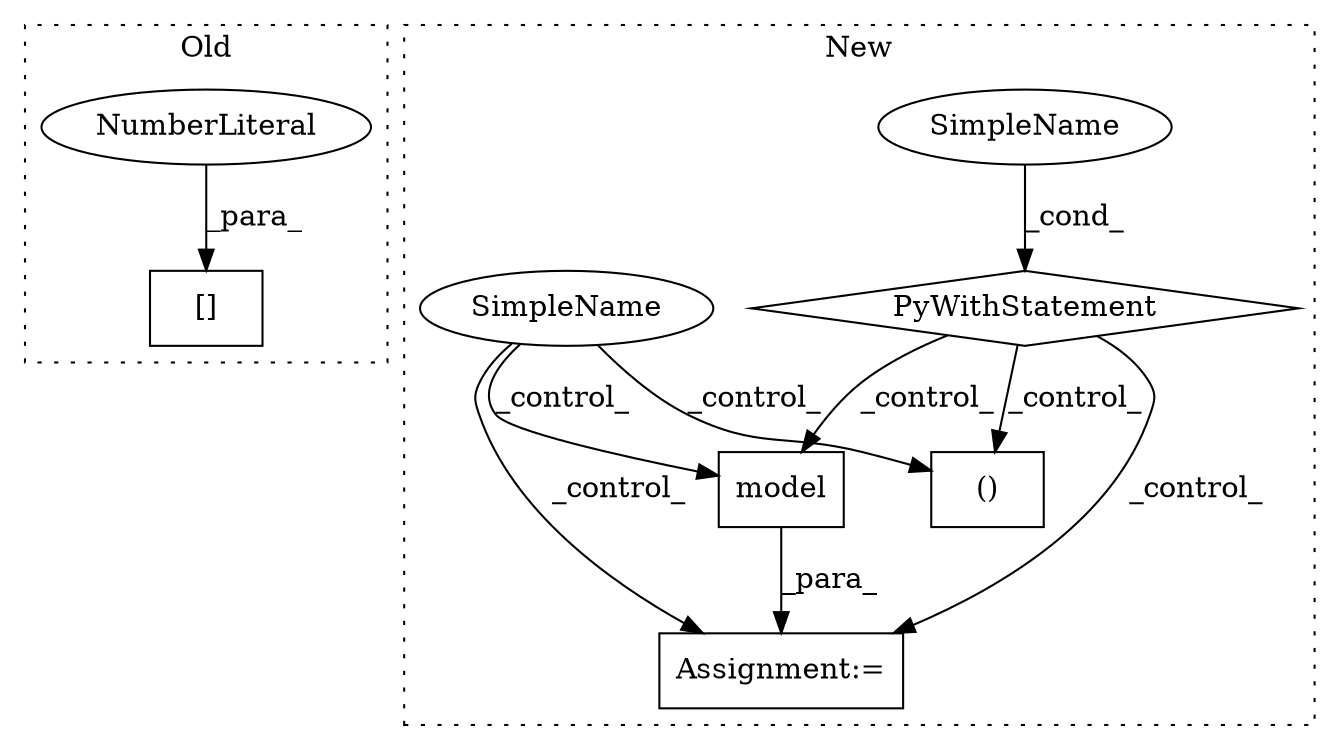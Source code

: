 digraph G {
subgraph cluster0 {
1 [label="[]" a="2" s="13776,13779" l="2,1" shape="box"];
4 [label="NumberLiteral" a="34" s="13778" l="1" shape="ellipse"];
label = "Old";
style="dotted";
}
subgraph cluster1 {
2 [label="model" a="32" s="10406,10419" l="6,1" shape="box"];
3 [label="Assignment:=" a="7" s="10399" l="2" shape="box"];
5 [label="SimpleName" a="42" s="" l="" shape="ellipse"];
6 [label="SimpleName" a="42" s="" l="" shape="ellipse"];
7 [label="PyWithStatement" a="104" s="10255,10300" l="10,2" shape="diamond"];
8 [label="()" a="106" s="10367" l="32" shape="box"];
label = "New";
style="dotted";
}
2 -> 3 [label="_para_"];
4 -> 1 [label="_para_"];
5 -> 7 [label="_cond_"];
6 -> 2 [label="_control_"];
6 -> 3 [label="_control_"];
6 -> 8 [label="_control_"];
7 -> 8 [label="_control_"];
7 -> 3 [label="_control_"];
7 -> 2 [label="_control_"];
}